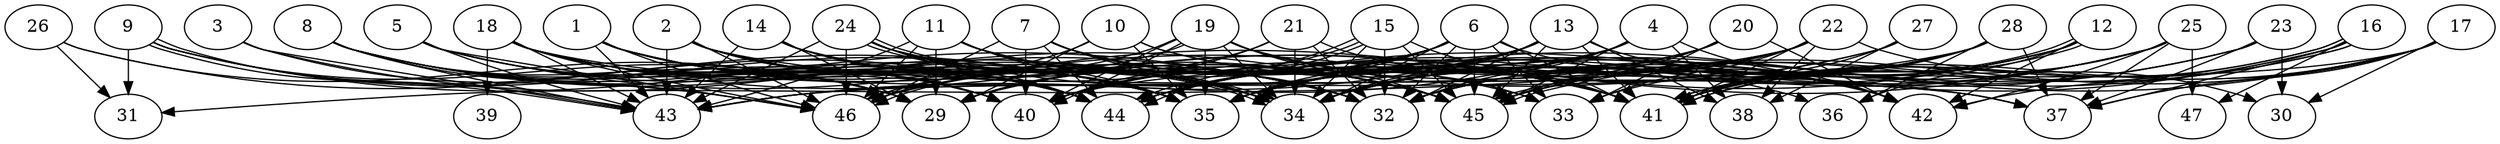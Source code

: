 // DAG (tier=3-complex, mode=data, n=47, ccr=0.531, fat=0.847, density=0.779, regular=0.371, jump=0.323, mindata=4194304, maxdata=33554432)
// DAG automatically generated by daggen at Sun Aug 24 16:33:35 2025
// /home/ermia/Project/Environments/daggen/bin/daggen --dot --ccr 0.531 --fat 0.847 --regular 0.371 --density 0.779 --jump 0.323 --mindata 4194304 --maxdata 33554432 -n 47 
digraph G {
  1 [size="925842198325329133568", alpha="0.10", expect_size="462921099162664566784"]
  1 -> 32 [size ="759943493844992"]
  1 -> 34 [size ="759943493844992"]
  1 -> 35 [size ="759943493844992"]
  1 -> 40 [size ="759943493844992"]
  1 -> 43 [size ="759943493844992"]
  1 -> 44 [size ="759943493844992"]
  1 -> 45 [size ="759943493844992"]
  1 -> 46 [size ="759943493844992"]
  2 [size="139851375945413820416", alpha="0.04", expect_size="69925687972706910208"]
  2 -> 34 [size ="215543277682688"]
  2 -> 35 [size ="215543277682688"]
  2 -> 37 [size ="215543277682688"]
  2 -> 40 [size ="215543277682688"]
  2 -> 43 [size ="215543277682688"]
  2 -> 44 [size ="215543277682688"]
  2 -> 45 [size ="215543277682688"]
  2 -> 46 [size ="215543277682688"]
  3 [size="126302340942813936", alpha="0.12", expect_size="63151170471406968"]
  3 -> 43 [size ="8700885978841088"]
  3 -> 45 [size ="8700885978841088"]
  3 -> 46 [size ="8700885978841088"]
  4 [size="9846226070786575171584", alpha="0.17", expect_size="4923113035393287585792"]
  4 -> 32 [size ="3675105880178688"]
  4 -> 34 [size ="3675105880178688"]
  4 -> 35 [size ="3675105880178688"]
  4 -> 38 [size ="3675105880178688"]
  4 -> 42 [size ="3675105880178688"]
  4 -> 43 [size ="3675105880178688"]
  4 -> 44 [size ="3675105880178688"]
  4 -> 45 [size ="3675105880178688"]
  5 [size="4982716124121704448", alpha="0.05", expect_size="2491358062060852224"]
  5 -> 33 [size ="2255099556528128"]
  5 -> 34 [size ="2255099556528128"]
  5 -> 40 [size ="2255099556528128"]
  5 -> 43 [size ="2255099556528128"]
  5 -> 44 [size ="2255099556528128"]
  5 -> 46 [size ="2255099556528128"]
  6 [size="127680810978864560", alpha="0.14", expect_size="63840405489432280"]
  6 -> 29 [size ="3579170193932288"]
  6 -> 32 [size ="3579170193932288"]
  6 -> 33 [size ="3579170193932288"]
  6 -> 34 [size ="3579170193932288"]
  6 -> 35 [size ="3579170193932288"]
  6 -> 41 [size ="3579170193932288"]
  6 -> 42 [size ="3579170193932288"]
  6 -> 44 [size ="3579170193932288"]
  6 -> 45 [size ="3579170193932288"]
  6 -> 46 [size ="3579170193932288"]
  7 [size="2480814178646884352000", alpha="0.17", expect_size="1240407089323442176000"]
  7 -> 32 [size ="1466063598387200"]
  7 -> 34 [size ="1466063598387200"]
  7 -> 40 [size ="1466063598387200"]
  7 -> 41 [size ="1466063598387200"]
  7 -> 44 [size ="1466063598387200"]
  7 -> 45 [size ="1466063598387200"]
  7 -> 46 [size ="1466063598387200"]
  8 [size="604898166686871453696", alpha="0.07", expect_size="302449083343435726848"]
  8 -> 29 [size ="572196019765248"]
  8 -> 32 [size ="572196019765248"]
  8 -> 34 [size ="572196019765248"]
  8 -> 35 [size ="572196019765248"]
  8 -> 40 [size ="572196019765248"]
  8 -> 43 [size ="572196019765248"]
  8 -> 44 [size ="572196019765248"]
  8 -> 46 [size ="572196019765248"]
  9 [size="6351194446851211264000", alpha="0.10", expect_size="3175597223425605632000"]
  9 -> 29 [size ="2743638740172800"]
  9 -> 31 [size ="2743638740172800"]
  9 -> 32 [size ="2743638740172800"]
  9 -> 35 [size ="2743638740172800"]
  9 -> 43 [size ="2743638740172800"]
  9 -> 43 [size ="2743638740172800"]
  9 -> 44 [size ="2743638740172800"]
  10 [size="723523913227605901312", alpha="0.03", expect_size="361761956613802950656"]
  10 -> 29 [size ="644750835187712"]
  10 -> 35 [size ="644750835187712"]
  10 -> 36 [size ="644750835187712"]
  10 -> 41 [size ="644750835187712"]
  10 -> 46 [size ="644750835187712"]
  11 [size="15317795607141834293248", alpha="0.06", expect_size="7658897803570917146624"]
  11 -> 29 [size ="4934246409961472"]
  11 -> 32 [size ="4934246409961472"]
  11 -> 34 [size ="4934246409961472"]
  11 -> 35 [size ="4934246409961472"]
  11 -> 41 [size ="4934246409961472"]
  11 -> 43 [size ="4934246409961472"]
  11 -> 45 [size ="4934246409961472"]
  11 -> 46 [size ="4934246409961472"]
  12 [size="4471014132983086972928", alpha="0.17", expect_size="2235507066491543486464"]
  12 -> 29 [size ="2171170929508352"]
  12 -> 32 [size ="2171170929508352"]
  12 -> 36 [size ="2171170929508352"]
  12 -> 41 [size ="2171170929508352"]
  12 -> 41 [size ="2171170929508352"]
  12 -> 42 [size ="2171170929508352"]
  12 -> 44 [size ="2171170929508352"]
  12 -> 45 [size ="2171170929508352"]
  13 [size="494604398757526110208", alpha="0.14", expect_size="247302199378763055104"]
  13 -> 29 [size ="500336250847232"]
  13 -> 32 [size ="500336250847232"]
  13 -> 34 [size ="500336250847232"]
  13 -> 35 [size ="500336250847232"]
  13 -> 38 [size ="500336250847232"]
  13 -> 40 [size ="500336250847232"]
  13 -> 41 [size ="500336250847232"]
  13 -> 42 [size ="500336250847232"]
  13 -> 43 [size ="500336250847232"]
  13 -> 45 [size ="500336250847232"]
  14 [size="1864253106476931874816", alpha="0.12", expect_size="932126553238465937408"]
  14 -> 29 [size ="1211787785535488"]
  14 -> 34 [size ="1211787785535488"]
  14 -> 35 [size ="1211787785535488"]
  14 -> 41 [size ="1211787785535488"]
  14 -> 43 [size ="1211787785535488"]
  14 -> 44 [size ="1211787785535488"]
  14 -> 45 [size ="1211787785535488"]
  15 [size="146308352025520032", alpha="0.18", expect_size="73154176012760016"]
  15 -> 32 [size ="5783798952230912"]
  15 -> 34 [size ="5783798952230912"]
  15 -> 40 [size ="5783798952230912"]
  15 -> 41 [size ="5783798952230912"]
  15 -> 44 [size ="5783798952230912"]
  15 -> 44 [size ="5783798952230912"]
  15 -> 45 [size ="5783798952230912"]
  16 [size="19628882058565719687168", alpha="0.05", expect_size="9814441029282859843584"]
  16 -> 34 [size ="5821305131630592"]
  16 -> 37 [size ="5821305131630592"]
  16 -> 41 [size ="5821305131630592"]
  16 -> 41 [size ="5821305131630592"]
  16 -> 44 [size ="5821305131630592"]
  16 -> 45 [size ="5821305131630592"]
  16 -> 45 [size ="5821305131630592"]
  16 -> 47 [size ="5821305131630592"]
  17 [size="22467171381790149443584", alpha="0.20", expect_size="11233585690895074721792"]
  17 -> 30 [size ="6369748019314688"]
  17 -> 35 [size ="6369748019314688"]
  17 -> 37 [size ="6369748019314688"]
  17 -> 40 [size ="6369748019314688"]
  17 -> 41 [size ="6369748019314688"]
  17 -> 42 [size ="6369748019314688"]
  17 -> 45 [size ="6369748019314688"]
  18 [size="8502038938495469568", alpha="0.08", expect_size="4251019469247734784"]
  18 -> 29 [size ="4839088683220992"]
  18 -> 34 [size ="4839088683220992"]
  18 -> 35 [size ="4839088683220992"]
  18 -> 37 [size ="4839088683220992"]
  18 -> 39 [size ="4839088683220992"]
  18 -> 40 [size ="4839088683220992"]
  18 -> 41 [size ="4839088683220992"]
  18 -> 43 [size ="4839088683220992"]
  18 -> 44 [size ="4839088683220992"]
  18 -> 46 [size ="4839088683220992"]
  19 [size="27220462164129128", alpha="0.11", expect_size="13610231082064564"]
  19 -> 33 [size ="487590994116608"]
  19 -> 34 [size ="487590994116608"]
  19 -> 35 [size ="487590994116608"]
  19 -> 37 [size ="487590994116608"]
  19 -> 40 [size ="487590994116608"]
  19 -> 40 [size ="487590994116608"]
  19 -> 41 [size ="487590994116608"]
  19 -> 45 [size ="487590994116608"]
  19 -> 46 [size ="487590994116608"]
  19 -> 46 [size ="487590994116608"]
  20 [size="2219236586341036720128", alpha="0.09", expect_size="1109618293170518360064"]
  20 -> 29 [size ="1361107381911552"]
  20 -> 33 [size ="1361107381911552"]
  20 -> 34 [size ="1361107381911552"]
  20 -> 42 [size ="1361107381911552"]
  20 -> 44 [size ="1361107381911552"]
  20 -> 45 [size ="1361107381911552"]
  21 [size="134828401308225232", alpha="0.18", expect_size="67414200654112616"]
  21 -> 29 [size ="3924305251401728"]
  21 -> 32 [size ="3924305251401728"]
  21 -> 34 [size ="3924305251401728"]
  21 -> 40 [size ="3924305251401728"]
  21 -> 41 [size ="3924305251401728"]
  22 [size="143929329499212160", alpha="0.07", expect_size="71964664749606080"]
  22 -> 30 [size ="3753832588771328"]
  22 -> 31 [size ="3753832588771328"]
  22 -> 32 [size ="3753832588771328"]
  22 -> 33 [size ="3753832588771328"]
  22 -> 34 [size ="3753832588771328"]
  22 -> 38 [size ="3753832588771328"]
  22 -> 41 [size ="3753832588771328"]
  22 -> 43 [size ="3753832588771328"]
  22 -> 44 [size ="3753832588771328"]
  23 [size="408665683616851008", alpha="0.13", expect_size="204332841808425504"]
  23 -> 30 [size ="6806954382983168"]
  23 -> 32 [size ="6806954382983168"]
  23 -> 34 [size ="6806954382983168"]
  23 -> 35 [size ="6806954382983168"]
  23 -> 37 [size ="6806954382983168"]
  24 [size="248965838416537376", alpha="0.13", expect_size="124482919208268688"]
  24 -> 32 [size ="6524628440711168"]
  24 -> 34 [size ="6524628440711168"]
  24 -> 34 [size ="6524628440711168"]
  24 -> 35 [size ="6524628440711168"]
  24 -> 42 [size ="6524628440711168"]
  24 -> 43 [size ="6524628440711168"]
  24 -> 44 [size ="6524628440711168"]
  24 -> 46 [size ="6524628440711168"]
  25 [size="9647594255430277120", alpha="0.07", expect_size="4823797127715138560"]
  25 -> 32 [size ="4298606014103552"]
  25 -> 35 [size ="4298606014103552"]
  25 -> 37 [size ="4298606014103552"]
  25 -> 41 [size ="4298606014103552"]
  25 -> 42 [size ="4298606014103552"]
  25 -> 44 [size ="4298606014103552"]
  25 -> 46 [size ="4298606014103552"]
  25 -> 47 [size ="4298606014103552"]
  26 [size="791925523956629504000", alpha="0.06", expect_size="395962761978314752000"]
  26 -> 29 [size ="684772347084800"]
  26 -> 31 [size ="684772347084800"]
  26 -> 35 [size ="684772347084800"]
  27 [size="6054147125104711680", alpha="0.18", expect_size="3027073562552355840"]
  27 -> 35 [size ="3885573731254272"]
  27 -> 38 [size ="3885573731254272"]
  27 -> 40 [size ="3885573731254272"]
  27 -> 41 [size ="3885573731254272"]
  28 [size="22692746742685208", alpha="0.17", expect_size="11346373371342604"]
  28 -> 32 [size ="1101112585224192"]
  28 -> 33 [size ="1101112585224192"]
  28 -> 34 [size ="1101112585224192"]
  28 -> 35 [size ="1101112585224192"]
  28 -> 36 [size ="1101112585224192"]
  28 -> 37 [size ="1101112585224192"]
  28 -> 41 [size ="1101112585224192"]
  28 -> 43 [size ="1101112585224192"]
  28 -> 45 [size ="1101112585224192"]
  29 [size="166240720402473824", alpha="0.06", expect_size="83120360201236912"]
  30 [size="92153332121724780544", alpha="0.17", expect_size="46076666060862390272"]
  31 [size="40541477943681344", alpha="0.20", expect_size="20270738971840672"]
  32 [size="6211061230572325044224", alpha="0.03", expect_size="3105530615286162522112"]
  33 [size="283679610461949408", alpha="0.05", expect_size="141839805230974704"]
  34 [size="4020024533375028", alpha="0.13", expect_size="2010012266687514"]
  35 [size="12061775652516542808064", alpha="0.18", expect_size="6030887826258271404032"]
  36 [size="209425277323185120", alpha="0.06", expect_size="104712638661592560"]
  37 [size="62638250982517528", alpha="0.07", expect_size="31319125491258764"]
  38 [size="18506467469992482832384", alpha="0.19", expect_size="9253233734996241416192"]
  39 [size="33234783548902408", alpha="0.13", expect_size="16617391774451204"]
  40 [size="326716041755596161024", alpha="0.03", expect_size="163358020877798080512"]
  41 [size="151216439019833856", alpha="0.17", expect_size="75608219509916928"]
  42 [size="150588402740551872", alpha="0.02", expect_size="75294201370275936"]
  43 [size="12140155502819714", alpha="0.17", expect_size="6070077751409857"]
  44 [size="31966178387707054522368", alpha="0.06", expect_size="15983089193853527261184"]
  45 [size="1992248359960631574528", alpha="0.01", expect_size="996124179980315787264"]
  46 [size="22182954062478872576", alpha="0.02", expect_size="11091477031239436288"]
  47 [size="9995150926626416492544", alpha="0.14", expect_size="4997575463313208246272"]
}